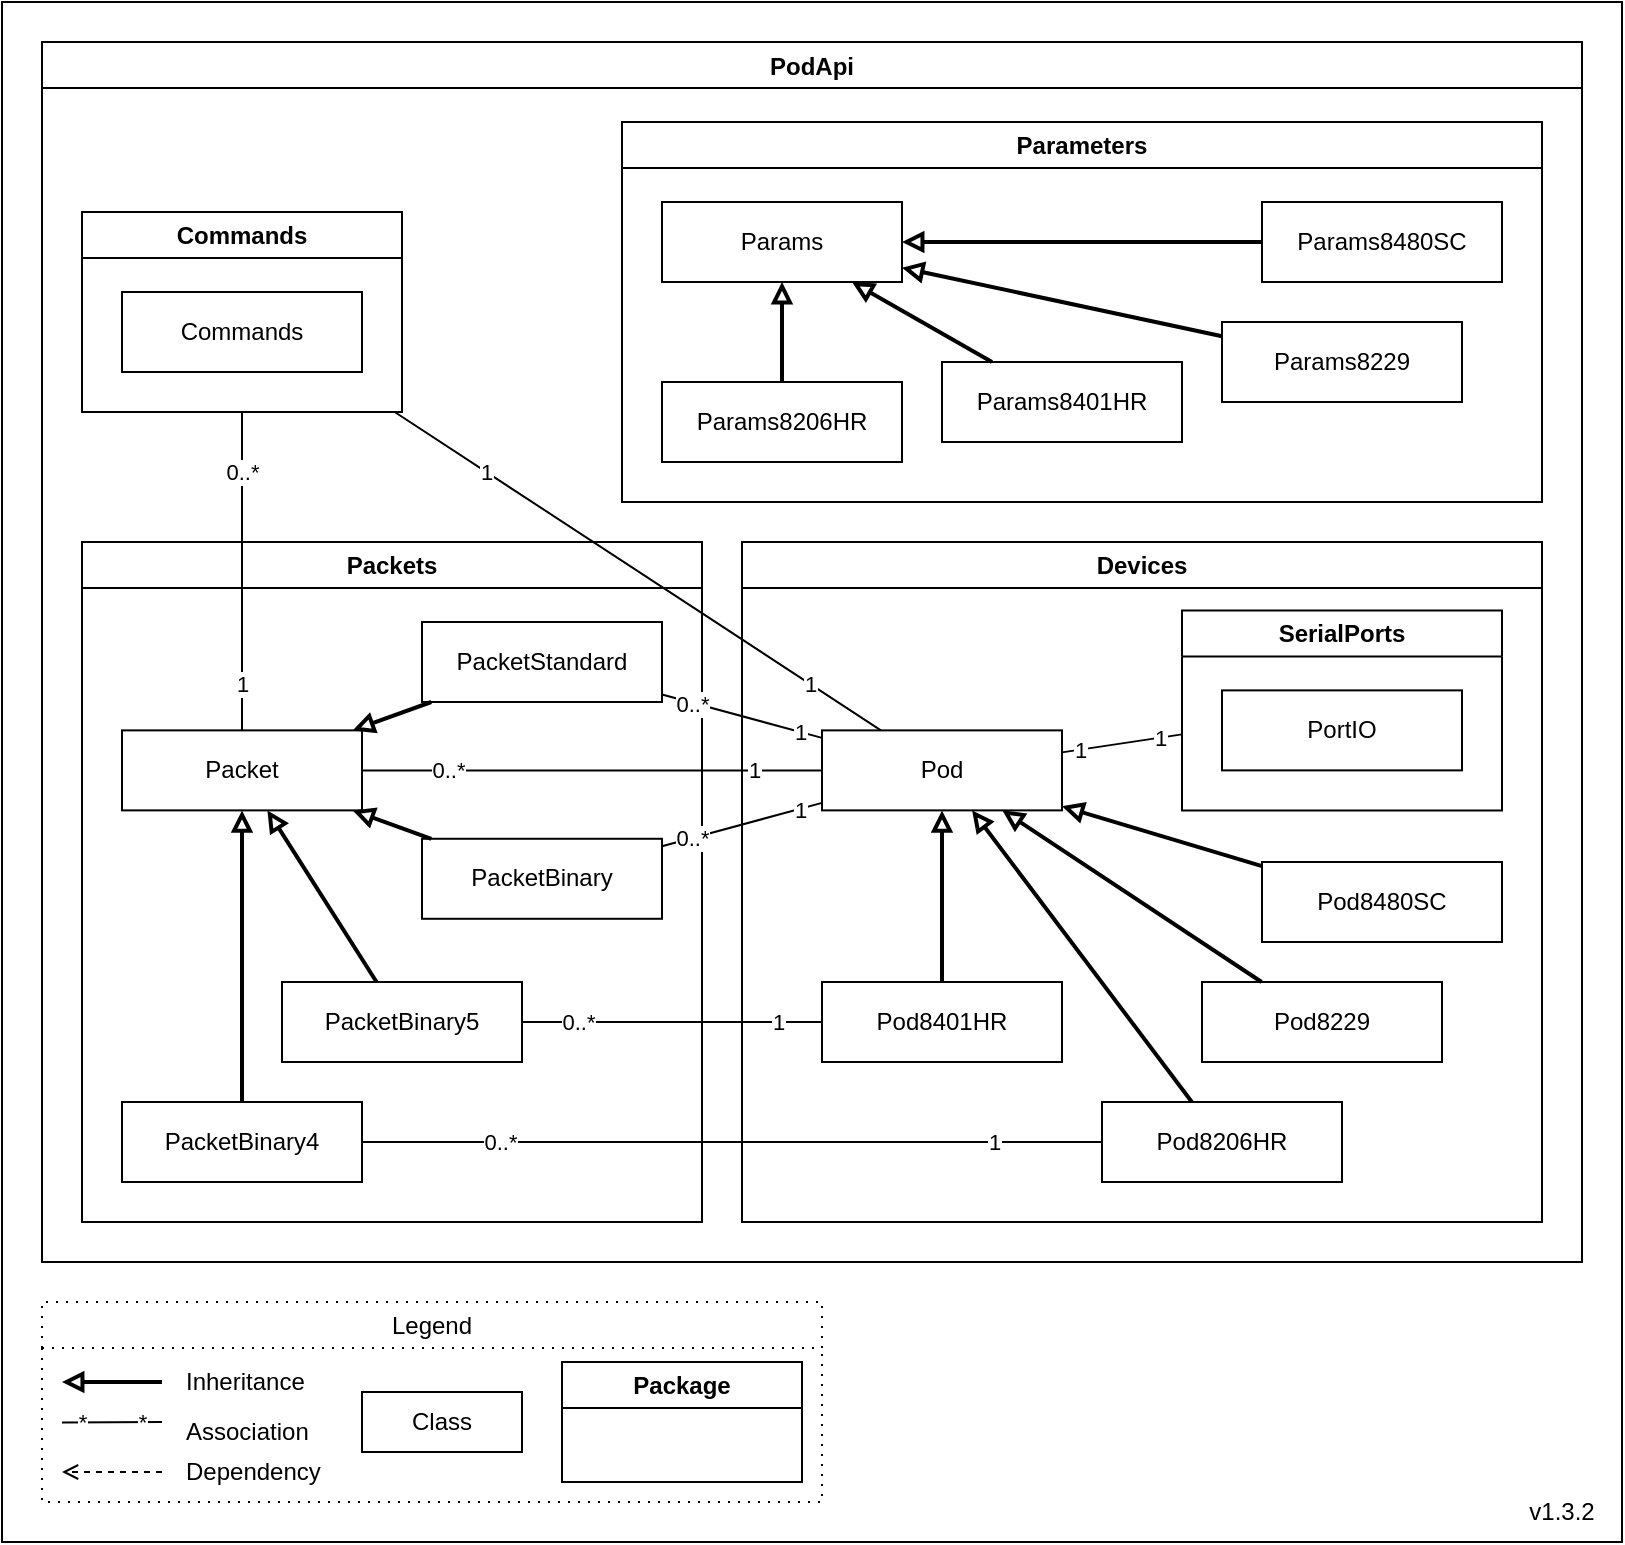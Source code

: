 <mxfile version="21.5.1" type="device">
  <diagram id="GMMU_4wCv8EB_56lTGJv" name="PodApi">
    <mxGraphModel dx="2508" dy="1920" grid="1" gridSize="10" guides="1" tooltips="1" connect="1" arrows="1" fold="1" page="1" pageScale="1" pageWidth="850" pageHeight="1100" math="0" shadow="0">
      <root>
        <mxCell id="0" />
        <mxCell id="1" parent="0" />
        <mxCell id="dpIC4NpXiSyp9hOxqpC6-1" value="" style="rounded=0;whiteSpace=wrap;html=1;" parent="1" vertex="1">
          <mxGeometry x="-830" y="-1090" width="810" height="770" as="geometry" />
        </mxCell>
        <mxCell id="dpIC4NpXiSyp9hOxqpC6-2" value="Legend" style="swimlane;whiteSpace=wrap;html=1;gradientColor=none;dashed=1;dashPattern=1 4;fontStyle=0" parent="1" vertex="1">
          <mxGeometry x="-810" y="-440" width="390" height="100" as="geometry" />
        </mxCell>
        <mxCell id="dpIC4NpXiSyp9hOxqpC6-3" value="Inheritance" style="text;html=1;strokeColor=none;fillColor=none;align=left;verticalAlign=middle;whiteSpace=wrap;rounded=0;fontStyle=0" parent="dpIC4NpXiSyp9hOxqpC6-2" vertex="1">
          <mxGeometry x="70" y="30" width="80" height="20" as="geometry" />
        </mxCell>
        <mxCell id="dpIC4NpXiSyp9hOxqpC6-4" value="" style="endArrow=block;html=1;endFill=0;strokeWidth=2;fontStyle=0" parent="dpIC4NpXiSyp9hOxqpC6-2" edge="1">
          <mxGeometry width="50" height="50" relative="1" as="geometry">
            <mxPoint x="60" y="40" as="sourcePoint" />
            <mxPoint x="10" y="40" as="targetPoint" />
          </mxGeometry>
        </mxCell>
        <mxCell id="dpIC4NpXiSyp9hOxqpC6-5" value="Association" style="text;html=1;strokeColor=none;fillColor=none;align=left;verticalAlign=middle;whiteSpace=wrap;rounded=0;fontStyle=0" parent="dpIC4NpXiSyp9hOxqpC6-2" vertex="1">
          <mxGeometry x="70" y="55" width="80" height="20" as="geometry" />
        </mxCell>
        <mxCell id="dpIC4NpXiSyp9hOxqpC6-6" value="" style="endArrow=none;html=1;endFill=0;fontStyle=0" parent="dpIC4NpXiSyp9hOxqpC6-2" edge="1">
          <mxGeometry width="50" height="50" relative="1" as="geometry">
            <mxPoint x="60" y="60" as="sourcePoint" />
            <mxPoint x="10" y="60.25" as="targetPoint" />
          </mxGeometry>
        </mxCell>
        <mxCell id="dpIC4NpXiSyp9hOxqpC6-7" value="*" style="edgeLabel;html=1;align=center;verticalAlign=middle;resizable=0;points=[];fontStyle=0" parent="dpIC4NpXiSyp9hOxqpC6-6" vertex="1" connectable="0">
          <mxGeometry x="0.627" relative="1" as="geometry">
            <mxPoint as="offset" />
          </mxGeometry>
        </mxCell>
        <mxCell id="dpIC4NpXiSyp9hOxqpC6-8" value="*&lt;br&gt;" style="edgeLabel;html=1;align=center;verticalAlign=middle;resizable=0;points=[];fontStyle=0" parent="dpIC4NpXiSyp9hOxqpC6-6" vertex="1" connectable="0">
          <mxGeometry x="-0.706" relative="1" as="geometry">
            <mxPoint x="-3" as="offset" />
          </mxGeometry>
        </mxCell>
        <mxCell id="dpIC4NpXiSyp9hOxqpC6-9" value="Class" style="rounded=0;whiteSpace=wrap;html=1;" parent="dpIC4NpXiSyp9hOxqpC6-2" vertex="1">
          <mxGeometry x="160" y="45" width="80" height="30" as="geometry" />
        </mxCell>
        <mxCell id="dpIC4NpXiSyp9hOxqpC6-10" value="Package" style="swimlane;whiteSpace=wrap;html=1;" parent="dpIC4NpXiSyp9hOxqpC6-2" vertex="1">
          <mxGeometry x="260" y="30" width="120" height="60" as="geometry" />
        </mxCell>
        <mxCell id="Z5jmpFovNBjSAP_nnQiA-1" value="" style="endArrow=open;html=1;endFill=0;dashed=1;fontStyle=0" parent="dpIC4NpXiSyp9hOxqpC6-2" edge="1">
          <mxGeometry width="50" height="50" relative="1" as="geometry">
            <mxPoint x="60" y="85" as="sourcePoint" />
            <mxPoint x="10" y="85" as="targetPoint" />
          </mxGeometry>
        </mxCell>
        <mxCell id="Z5jmpFovNBjSAP_nnQiA-2" value="Dependency" style="text;html=1;strokeColor=none;fillColor=none;align=left;verticalAlign=middle;whiteSpace=wrap;rounded=0;fontStyle=0" parent="dpIC4NpXiSyp9hOxqpC6-2" vertex="1">
          <mxGeometry x="70" y="75" width="80" height="20" as="geometry" />
        </mxCell>
        <mxCell id="dpIC4NpXiSyp9hOxqpC6-11" value="v1.3.2" style="text;html=1;strokeColor=none;fillColor=none;align=center;verticalAlign=middle;whiteSpace=wrap;rounded=0;fontStyle=0" parent="1" vertex="1">
          <mxGeometry x="-80" y="-350" width="60" height="30" as="geometry" />
        </mxCell>
        <mxCell id="dpIC4NpXiSyp9hOxqpC6-12" value="PodApi" style="swimlane;startSize=23;" parent="1" vertex="1">
          <mxGeometry x="-810" y="-1070" width="770" height="610" as="geometry" />
        </mxCell>
        <mxCell id="dpIC4NpXiSyp9hOxqpC6-13" value="Parameters" style="swimlane;whiteSpace=wrap;html=1;" parent="dpIC4NpXiSyp9hOxqpC6-12" vertex="1">
          <mxGeometry x="290" y="40" width="460" height="190" as="geometry" />
        </mxCell>
        <mxCell id="dpIC4NpXiSyp9hOxqpC6-14" value="&lt;span&gt;Params8206HR&lt;/span&gt;" style="rounded=0;whiteSpace=wrap;html=1;fontStyle=0" parent="dpIC4NpXiSyp9hOxqpC6-13" vertex="1">
          <mxGeometry x="20" y="130" width="120" height="40" as="geometry" />
        </mxCell>
        <mxCell id="dpIC4NpXiSyp9hOxqpC6-15" value="Params8401HR" style="rounded=0;whiteSpace=wrap;html=1;fontStyle=0" parent="dpIC4NpXiSyp9hOxqpC6-13" vertex="1">
          <mxGeometry x="160" y="120" width="120" height="40" as="geometry" />
        </mxCell>
        <mxCell id="dpIC4NpXiSyp9hOxqpC6-16" value="Params8229" style="rounded=0;whiteSpace=wrap;html=1;fontStyle=0" parent="dpIC4NpXiSyp9hOxqpC6-13" vertex="1">
          <mxGeometry x="300" y="100" width="120" height="40" as="geometry" />
        </mxCell>
        <mxCell id="dpIC4NpXiSyp9hOxqpC6-17" value="Params8480SC" style="rounded=0;whiteSpace=wrap;html=1;fontStyle=0" parent="dpIC4NpXiSyp9hOxqpC6-13" vertex="1">
          <mxGeometry x="320" y="40" width="120" height="40" as="geometry" />
        </mxCell>
        <mxCell id="dpIC4NpXiSyp9hOxqpC6-18" value="Params" style="rounded=0;whiteSpace=wrap;html=1;fontStyle=0" parent="dpIC4NpXiSyp9hOxqpC6-13" vertex="1">
          <mxGeometry x="20" y="40" width="120" height="40" as="geometry" />
        </mxCell>
        <mxCell id="dpIC4NpXiSyp9hOxqpC6-19" value="" style="endArrow=block;html=1;endFill=0;strokeWidth=2;fontStyle=0" parent="dpIC4NpXiSyp9hOxqpC6-13" source="dpIC4NpXiSyp9hOxqpC6-17" target="dpIC4NpXiSyp9hOxqpC6-18" edge="1">
          <mxGeometry width="50" height="50" relative="1" as="geometry">
            <mxPoint x="-730" y="-584.78" as="sourcePoint" />
            <mxPoint x="-784" y="-618.78" as="targetPoint" />
          </mxGeometry>
        </mxCell>
        <mxCell id="dpIC4NpXiSyp9hOxqpC6-20" value="" style="endArrow=block;html=1;endFill=0;strokeWidth=2;fontStyle=0" parent="dpIC4NpXiSyp9hOxqpC6-13" source="dpIC4NpXiSyp9hOxqpC6-14" target="dpIC4NpXiSyp9hOxqpC6-18" edge="1">
          <mxGeometry width="50" height="50" relative="1" as="geometry">
            <mxPoint x="-130" y="-973.78" as="sourcePoint" />
            <mxPoint x="-160" y="-973.78" as="targetPoint" />
          </mxGeometry>
        </mxCell>
        <mxCell id="dpIC4NpXiSyp9hOxqpC6-21" value="" style="endArrow=block;html=1;endFill=0;strokeWidth=2;fontStyle=0" parent="dpIC4NpXiSyp9hOxqpC6-13" source="dpIC4NpXiSyp9hOxqpC6-15" target="dpIC4NpXiSyp9hOxqpC6-18" edge="1">
          <mxGeometry width="50" height="50" relative="1" as="geometry">
            <mxPoint x="-940" y="-518.78" as="sourcePoint" />
            <mxPoint x="-1020" y="-524.78" as="targetPoint" />
          </mxGeometry>
        </mxCell>
        <mxCell id="dpIC4NpXiSyp9hOxqpC6-22" value="" style="endArrow=block;html=1;endFill=0;strokeWidth=2;fontStyle=0" parent="dpIC4NpXiSyp9hOxqpC6-13" source="dpIC4NpXiSyp9hOxqpC6-16" target="dpIC4NpXiSyp9hOxqpC6-18" edge="1">
          <mxGeometry width="50" height="50" relative="1" as="geometry">
            <mxPoint x="-910" y="-871.78" as="sourcePoint" />
            <mxPoint x="-942" y="-855.78" as="targetPoint" />
          </mxGeometry>
        </mxCell>
        <mxCell id="dpIC4NpXiSyp9hOxqpC6-23" value="Commands" style="swimlane;whiteSpace=wrap;html=1;" parent="dpIC4NpXiSyp9hOxqpC6-12" vertex="1">
          <mxGeometry x="20" y="85" width="160" height="100" as="geometry" />
        </mxCell>
        <mxCell id="dpIC4NpXiSyp9hOxqpC6-24" value="Commands" style="rounded=0;whiteSpace=wrap;html=1;fontStyle=0" parent="dpIC4NpXiSyp9hOxqpC6-23" vertex="1">
          <mxGeometry x="20" y="40" width="120" height="40" as="geometry" />
        </mxCell>
        <mxCell id="dpIC4NpXiSyp9hOxqpC6-25" value="Packets" style="swimlane;whiteSpace=wrap;html=1;" parent="dpIC4NpXiSyp9hOxqpC6-12" vertex="1">
          <mxGeometry x="20" y="250" width="310" height="340" as="geometry">
            <mxRectangle x="20" y="250" width="90" height="30" as="alternateBounds" />
          </mxGeometry>
        </mxCell>
        <mxCell id="dpIC4NpXiSyp9hOxqpC6-26" value="Packet" style="rounded=0;whiteSpace=wrap;html=1;fontStyle=0" parent="dpIC4NpXiSyp9hOxqpC6-25" vertex="1">
          <mxGeometry x="20" y="94.19" width="120" height="40" as="geometry" />
        </mxCell>
        <mxCell id="dpIC4NpXiSyp9hOxqpC6-27" value="&lt;span&gt;PacketStandard&lt;/span&gt;" style="rounded=0;whiteSpace=wrap;html=1;fontStyle=0" parent="dpIC4NpXiSyp9hOxqpC6-25" vertex="1">
          <mxGeometry x="170" y="40" width="120" height="40" as="geometry" />
        </mxCell>
        <mxCell id="dpIC4NpXiSyp9hOxqpC6-28" value="" style="endArrow=block;html=1;endFill=0;strokeWidth=2;fontStyle=0" parent="dpIC4NpXiSyp9hOxqpC6-25" source="dpIC4NpXiSyp9hOxqpC6-27" target="dpIC4NpXiSyp9hOxqpC6-26" edge="1">
          <mxGeometry width="50" height="50" relative="1" as="geometry">
            <mxPoint x="-411.71" y="48.83" as="sourcePoint" />
            <mxPoint x="-461.71" y="48.83" as="targetPoint" />
          </mxGeometry>
        </mxCell>
        <mxCell id="dpIC4NpXiSyp9hOxqpC6-29" value="PacketBinary" style="rounded=0;whiteSpace=wrap;html=1;fontStyle=0" parent="dpIC4NpXiSyp9hOxqpC6-25" vertex="1">
          <mxGeometry x="170" y="148.39" width="120" height="40" as="geometry" />
        </mxCell>
        <mxCell id="dpIC4NpXiSyp9hOxqpC6-30" value="" style="endArrow=block;html=1;endFill=0;strokeWidth=2;fontStyle=0" parent="dpIC4NpXiSyp9hOxqpC6-25" source="dpIC4NpXiSyp9hOxqpC6-29" target="dpIC4NpXiSyp9hOxqpC6-26" edge="1">
          <mxGeometry width="50" height="50" relative="1" as="geometry">
            <mxPoint x="-316.71" y="358.83" as="sourcePoint" />
            <mxPoint x="-316.71" y="322.83" as="targetPoint" />
          </mxGeometry>
        </mxCell>
        <mxCell id="dpIC4NpXiSyp9hOxqpC6-31" value="&lt;span&gt;PacketBinary5&lt;/span&gt;" style="rounded=0;whiteSpace=wrap;html=1;fontStyle=0" parent="dpIC4NpXiSyp9hOxqpC6-25" vertex="1">
          <mxGeometry x="100.0" y="220" width="120" height="40" as="geometry" />
        </mxCell>
        <mxCell id="dpIC4NpXiSyp9hOxqpC6-32" value="" style="endArrow=block;html=1;endFill=0;strokeWidth=2;fontStyle=0" parent="dpIC4NpXiSyp9hOxqpC6-25" source="dpIC4NpXiSyp9hOxqpC6-31" target="dpIC4NpXiSyp9hOxqpC6-26" edge="1">
          <mxGeometry width="50" height="50" relative="1" as="geometry">
            <mxPoint x="-85.71" y="384.83" as="sourcePoint" />
            <mxPoint x="-211.71" y="322.83" as="targetPoint" />
          </mxGeometry>
        </mxCell>
        <mxCell id="dpIC4NpXiSyp9hOxqpC6-33" value="&lt;span&gt;PacketBinary4&lt;/span&gt;" style="rounded=0;whiteSpace=wrap;html=1;fontStyle=0" parent="dpIC4NpXiSyp9hOxqpC6-25" vertex="1">
          <mxGeometry x="20.0" y="280" width="120" height="40" as="geometry" />
        </mxCell>
        <mxCell id="dpIC4NpXiSyp9hOxqpC6-34" value="" style="endArrow=block;html=1;endFill=0;strokeWidth=2;fontStyle=0" parent="dpIC4NpXiSyp9hOxqpC6-25" source="dpIC4NpXiSyp9hOxqpC6-33" target="dpIC4NpXiSyp9hOxqpC6-26" edge="1">
          <mxGeometry width="50" height="50" relative="1" as="geometry">
            <mxPoint x="-122.71" y="358.83" as="sourcePoint" />
            <mxPoint x="-201.71" y="322.83" as="targetPoint" />
          </mxGeometry>
        </mxCell>
        <mxCell id="dpIC4NpXiSyp9hOxqpC6-35" value="Devices" style="swimlane;whiteSpace=wrap;html=1;" parent="dpIC4NpXiSyp9hOxqpC6-12" vertex="1">
          <mxGeometry x="350" y="250" width="400" height="340" as="geometry" />
        </mxCell>
        <mxCell id="dpIC4NpXiSyp9hOxqpC6-36" value="Pod" style="rounded=0;whiteSpace=wrap;html=1;fontStyle=0" parent="dpIC4NpXiSyp9hOxqpC6-35" vertex="1">
          <mxGeometry x="40" y="94.19" width="120" height="40" as="geometry" />
        </mxCell>
        <mxCell id="dpIC4NpXiSyp9hOxqpC6-37" value="&lt;span&gt;Pod8401HR&lt;/span&gt;" style="rounded=0;whiteSpace=wrap;html=1;fontStyle=0" parent="dpIC4NpXiSyp9hOxqpC6-35" vertex="1">
          <mxGeometry x="40.0" y="220.0" width="120" height="40" as="geometry" />
        </mxCell>
        <mxCell id="dpIC4NpXiSyp9hOxqpC6-38" value="" style="endArrow=block;html=1;endFill=0;strokeWidth=2;fontStyle=0" parent="dpIC4NpXiSyp9hOxqpC6-35" source="dpIC4NpXiSyp9hOxqpC6-37" target="dpIC4NpXiSyp9hOxqpC6-36" edge="1">
          <mxGeometry width="50" height="50" relative="1" as="geometry">
            <mxPoint x="81.29" y="-993.32" as="sourcePoint" />
            <mxPoint x="1.29" y="-990.32" as="targetPoint" />
          </mxGeometry>
        </mxCell>
        <mxCell id="dpIC4NpXiSyp9hOxqpC6-39" value="Pod&lt;span&gt;8206HR&lt;/span&gt;" style="rounded=0;whiteSpace=wrap;html=1;fontStyle=0" parent="dpIC4NpXiSyp9hOxqpC6-35" vertex="1">
          <mxGeometry x="180" y="280.0" width="120" height="40" as="geometry" />
        </mxCell>
        <mxCell id="dpIC4NpXiSyp9hOxqpC6-40" value="" style="endArrow=block;html=1;endFill=0;strokeWidth=2;fontStyle=0" parent="dpIC4NpXiSyp9hOxqpC6-35" source="dpIC4NpXiSyp9hOxqpC6-39" target="dpIC4NpXiSyp9hOxqpC6-36" edge="1">
          <mxGeometry width="50" height="50" relative="1" as="geometry">
            <mxPoint x="801.29" y="-1113.32" as="sourcePoint" />
            <mxPoint x="771.29" y="-1113.32" as="targetPoint" />
          </mxGeometry>
        </mxCell>
        <mxCell id="dpIC4NpXiSyp9hOxqpC6-41" value="Pod8229" style="rounded=0;whiteSpace=wrap;html=1;fontStyle=0" parent="dpIC4NpXiSyp9hOxqpC6-35" vertex="1">
          <mxGeometry x="230" y="220.0" width="120" height="40" as="geometry" />
        </mxCell>
        <mxCell id="dpIC4NpXiSyp9hOxqpC6-42" value="" style="endArrow=block;html=1;endFill=0;strokeWidth=2;fontStyle=0" parent="dpIC4NpXiSyp9hOxqpC6-35" source="dpIC4NpXiSyp9hOxqpC6-41" target="dpIC4NpXiSyp9hOxqpC6-36" edge="1">
          <mxGeometry width="50" height="50" relative="1" as="geometry">
            <mxPoint x="49.29" y="-892.32" as="sourcePoint" />
            <mxPoint x="-8.71" y="-881.32" as="targetPoint" />
          </mxGeometry>
        </mxCell>
        <mxCell id="dpIC4NpXiSyp9hOxqpC6-43" value="Pod&lt;span&gt;8480SC&lt;/span&gt;" style="rounded=0;whiteSpace=wrap;html=1;fontStyle=0" parent="dpIC4NpXiSyp9hOxqpC6-35" vertex="1">
          <mxGeometry x="260" y="160" width="120" height="40" as="geometry" />
        </mxCell>
        <mxCell id="dpIC4NpXiSyp9hOxqpC6-44" value="" style="endArrow=block;html=1;endFill=0;strokeWidth=2;fontStyle=0" parent="dpIC4NpXiSyp9hOxqpC6-35" source="dpIC4NpXiSyp9hOxqpC6-43" target="dpIC4NpXiSyp9hOxqpC6-36" edge="1">
          <mxGeometry width="50" height="50" relative="1" as="geometry">
            <mxPoint x="70.29" y="-533.32" as="sourcePoint" />
            <mxPoint x="-72.71" y="-879.32" as="targetPoint" />
          </mxGeometry>
        </mxCell>
        <mxCell id="dpIC4NpXiSyp9hOxqpC6-45" value="SerialPorts" style="swimlane;whiteSpace=wrap;html=1;" parent="dpIC4NpXiSyp9hOxqpC6-35" vertex="1">
          <mxGeometry x="220" y="34.19" width="160" height="100" as="geometry" />
        </mxCell>
        <mxCell id="dpIC4NpXiSyp9hOxqpC6-46" value="PortIO" style="rounded=0;whiteSpace=wrap;html=1;fontStyle=0" parent="dpIC4NpXiSyp9hOxqpC6-45" vertex="1">
          <mxGeometry x="20" y="40" width="120" height="40" as="geometry" />
        </mxCell>
        <mxCell id="dpIC4NpXiSyp9hOxqpC6-47" value="" style="endArrow=none;html=1;endFill=0;fontStyle=0" parent="dpIC4NpXiSyp9hOxqpC6-35" source="dpIC4NpXiSyp9hOxqpC6-36" target="dpIC4NpXiSyp9hOxqpC6-45" edge="1">
          <mxGeometry width="50" height="50" relative="1" as="geometry">
            <mxPoint x="-158" y="211.72" as="sourcePoint" />
            <mxPoint x="-221" y="188.72" as="targetPoint" />
          </mxGeometry>
        </mxCell>
        <mxCell id="dpIC4NpXiSyp9hOxqpC6-48" value="1" style="edgeLabel;html=1;align=center;verticalAlign=middle;resizable=0;points=[];fontStyle=0" parent="dpIC4NpXiSyp9hOxqpC6-47" vertex="1" connectable="0">
          <mxGeometry x="0.627" relative="1" as="geometry">
            <mxPoint as="offset" />
          </mxGeometry>
        </mxCell>
        <mxCell id="dpIC4NpXiSyp9hOxqpC6-49" value="1" style="edgeLabel;html=1;align=center;verticalAlign=middle;resizable=0;points=[];fontStyle=0" parent="dpIC4NpXiSyp9hOxqpC6-47" vertex="1" connectable="0">
          <mxGeometry x="-0.706" relative="1" as="geometry">
            <mxPoint as="offset" />
          </mxGeometry>
        </mxCell>
        <mxCell id="dpIC4NpXiSyp9hOxqpC6-50" value="" style="endArrow=none;html=1;endFill=0;fontStyle=0" parent="dpIC4NpXiSyp9hOxqpC6-12" source="dpIC4NpXiSyp9hOxqpC6-36" target="dpIC4NpXiSyp9hOxqpC6-23" edge="1">
          <mxGeometry width="50" height="50" relative="1" as="geometry">
            <mxPoint x="1312" y="248.72" as="sourcePoint" />
            <mxPoint x="1282" y="248.72" as="targetPoint" />
          </mxGeometry>
        </mxCell>
        <mxCell id="dpIC4NpXiSyp9hOxqpC6-51" value="1" style="edgeLabel;html=1;align=center;verticalAlign=middle;resizable=0;points=[];fontStyle=0" parent="dpIC4NpXiSyp9hOxqpC6-50" vertex="1" connectable="0">
          <mxGeometry x="0.627" relative="1" as="geometry">
            <mxPoint as="offset" />
          </mxGeometry>
        </mxCell>
        <mxCell id="dpIC4NpXiSyp9hOxqpC6-52" value="1" style="edgeLabel;html=1;align=center;verticalAlign=middle;resizable=0;points=[];fontStyle=0" parent="dpIC4NpXiSyp9hOxqpC6-50" vertex="1" connectable="0">
          <mxGeometry x="-0.706" relative="1" as="geometry">
            <mxPoint as="offset" />
          </mxGeometry>
        </mxCell>
        <mxCell id="dpIC4NpXiSyp9hOxqpC6-53" value="" style="endArrow=none;html=1;endFill=0;fontStyle=4" parent="dpIC4NpXiSyp9hOxqpC6-12" source="dpIC4NpXiSyp9hOxqpC6-36" target="dpIC4NpXiSyp9hOxqpC6-26" edge="1">
          <mxGeometry width="50" height="50" relative="1" as="geometry">
            <mxPoint x="921" y="254.22" as="sourcePoint" />
            <mxPoint x="827" y="347.22" as="targetPoint" />
          </mxGeometry>
        </mxCell>
        <mxCell id="dpIC4NpXiSyp9hOxqpC6-54" value="0..*" style="edgeLabel;html=1;align=center;verticalAlign=middle;resizable=0;points=[];fontStyle=0" parent="dpIC4NpXiSyp9hOxqpC6-53" vertex="1" connectable="0">
          <mxGeometry x="0.627" relative="1" as="geometry">
            <mxPoint as="offset" />
          </mxGeometry>
        </mxCell>
        <mxCell id="dpIC4NpXiSyp9hOxqpC6-55" value="1" style="edgeLabel;html=1;align=center;verticalAlign=middle;resizable=0;points=[];fontStyle=0" parent="dpIC4NpXiSyp9hOxqpC6-53" vertex="1" connectable="0">
          <mxGeometry x="-0.706" relative="1" as="geometry">
            <mxPoint as="offset" />
          </mxGeometry>
        </mxCell>
        <mxCell id="dpIC4NpXiSyp9hOxqpC6-56" value="" style="endArrow=none;html=1;endFill=0;fontStyle=0" parent="dpIC4NpXiSyp9hOxqpC6-12" source="dpIC4NpXiSyp9hOxqpC6-36" target="dpIC4NpXiSyp9hOxqpC6-27" edge="1">
          <mxGeometry width="50" height="50" relative="1" as="geometry">
            <mxPoint x="83" y="464.22" as="sourcePoint" />
            <mxPoint x="-206" y="671.22" as="targetPoint" />
          </mxGeometry>
        </mxCell>
        <mxCell id="dpIC4NpXiSyp9hOxqpC6-57" value="0..*" style="edgeLabel;html=1;align=center;verticalAlign=middle;resizable=0;points=[];fontStyle=0" parent="dpIC4NpXiSyp9hOxqpC6-56" vertex="1" connectable="0">
          <mxGeometry x="0.627" relative="1" as="geometry">
            <mxPoint as="offset" />
          </mxGeometry>
        </mxCell>
        <mxCell id="dpIC4NpXiSyp9hOxqpC6-58" value="1" style="edgeLabel;html=1;align=center;verticalAlign=middle;resizable=0;points=[];fontStyle=0" parent="dpIC4NpXiSyp9hOxqpC6-56" vertex="1" connectable="0">
          <mxGeometry x="-0.706" relative="1" as="geometry">
            <mxPoint as="offset" />
          </mxGeometry>
        </mxCell>
        <mxCell id="dpIC4NpXiSyp9hOxqpC6-59" value="" style="endArrow=none;html=1;endFill=0;fontStyle=0" parent="dpIC4NpXiSyp9hOxqpC6-12" source="dpIC4NpXiSyp9hOxqpC6-36" target="dpIC4NpXiSyp9hOxqpC6-29" edge="1">
          <mxGeometry width="50" height="50" relative="1" as="geometry">
            <mxPoint x="83" y="464.22" as="sourcePoint" />
            <mxPoint x="-206" y="671.22" as="targetPoint" />
          </mxGeometry>
        </mxCell>
        <mxCell id="dpIC4NpXiSyp9hOxqpC6-60" value="0..*" style="edgeLabel;html=1;align=center;verticalAlign=middle;resizable=0;points=[];fontStyle=0" parent="dpIC4NpXiSyp9hOxqpC6-59" vertex="1" connectable="0">
          <mxGeometry x="0.627" relative="1" as="geometry">
            <mxPoint as="offset" />
          </mxGeometry>
        </mxCell>
        <mxCell id="dpIC4NpXiSyp9hOxqpC6-61" value="1" style="edgeLabel;html=1;align=center;verticalAlign=middle;resizable=0;points=[];fontStyle=0" parent="dpIC4NpXiSyp9hOxqpC6-59" vertex="1" connectable="0">
          <mxGeometry x="-0.706" relative="1" as="geometry">
            <mxPoint as="offset" />
          </mxGeometry>
        </mxCell>
        <mxCell id="dpIC4NpXiSyp9hOxqpC6-62" value="" style="endArrow=none;html=1;endFill=0;fontStyle=0" parent="dpIC4NpXiSyp9hOxqpC6-12" source="dpIC4NpXiSyp9hOxqpC6-39" target="dpIC4NpXiSyp9hOxqpC6-33" edge="1">
          <mxGeometry width="50" height="50" relative="1" as="geometry">
            <mxPoint x="467" y="94.22" as="sourcePoint" />
            <mxPoint x="-523" y="258.22" as="targetPoint" />
          </mxGeometry>
        </mxCell>
        <mxCell id="dpIC4NpXiSyp9hOxqpC6-63" value="0..*" style="edgeLabel;html=1;align=center;verticalAlign=middle;resizable=0;points=[];fontStyle=0" parent="dpIC4NpXiSyp9hOxqpC6-62" vertex="1" connectable="0">
          <mxGeometry x="0.627" relative="1" as="geometry">
            <mxPoint as="offset" />
          </mxGeometry>
        </mxCell>
        <mxCell id="dpIC4NpXiSyp9hOxqpC6-64" value="1" style="edgeLabel;html=1;align=center;verticalAlign=middle;resizable=0;points=[];fontStyle=0" parent="dpIC4NpXiSyp9hOxqpC6-62" vertex="1" connectable="0">
          <mxGeometry x="-0.706" relative="1" as="geometry">
            <mxPoint as="offset" />
          </mxGeometry>
        </mxCell>
        <mxCell id="dpIC4NpXiSyp9hOxqpC6-65" value="" style="endArrow=none;html=1;endFill=0;fontStyle=0" parent="dpIC4NpXiSyp9hOxqpC6-12" source="dpIC4NpXiSyp9hOxqpC6-37" target="dpIC4NpXiSyp9hOxqpC6-31" edge="1">
          <mxGeometry width="50" height="50" relative="1" as="geometry">
            <mxPoint x="477" y="245.22" as="sourcePoint" />
            <mxPoint x="-363" y="489.22" as="targetPoint" />
          </mxGeometry>
        </mxCell>
        <mxCell id="dpIC4NpXiSyp9hOxqpC6-66" value="0..*" style="edgeLabel;html=1;align=center;verticalAlign=middle;resizable=0;points=[];fontStyle=0" parent="dpIC4NpXiSyp9hOxqpC6-65" vertex="1" connectable="0">
          <mxGeometry x="0.627" relative="1" as="geometry">
            <mxPoint as="offset" />
          </mxGeometry>
        </mxCell>
        <mxCell id="dpIC4NpXiSyp9hOxqpC6-67" value="1" style="edgeLabel;html=1;align=center;verticalAlign=middle;resizable=0;points=[];fontStyle=0" parent="dpIC4NpXiSyp9hOxqpC6-65" vertex="1" connectable="0">
          <mxGeometry x="-0.706" relative="1" as="geometry">
            <mxPoint as="offset" />
          </mxGeometry>
        </mxCell>
        <mxCell id="dpIC4NpXiSyp9hOxqpC6-68" value="" style="endArrow=none;html=1;endFill=0;fontStyle=0" parent="dpIC4NpXiSyp9hOxqpC6-12" source="dpIC4NpXiSyp9hOxqpC6-26" target="dpIC4NpXiSyp9hOxqpC6-23" edge="1">
          <mxGeometry width="50" height="50" relative="1" as="geometry">
            <mxPoint x="462.29" y="228.22" as="sourcePoint" />
            <mxPoint x="87.29" y="503.22" as="targetPoint" />
          </mxGeometry>
        </mxCell>
        <mxCell id="dpIC4NpXiSyp9hOxqpC6-69" value="0..*" style="edgeLabel;html=1;align=center;verticalAlign=middle;resizable=0;points=[];fontStyle=0" parent="dpIC4NpXiSyp9hOxqpC6-68" vertex="1" connectable="0">
          <mxGeometry x="0.627" relative="1" as="geometry">
            <mxPoint as="offset" />
          </mxGeometry>
        </mxCell>
        <mxCell id="dpIC4NpXiSyp9hOxqpC6-70" value="1" style="edgeLabel;html=1;align=center;verticalAlign=middle;resizable=0;points=[];fontStyle=0" parent="dpIC4NpXiSyp9hOxqpC6-68" vertex="1" connectable="0">
          <mxGeometry x="-0.706" relative="1" as="geometry">
            <mxPoint as="offset" />
          </mxGeometry>
        </mxCell>
      </root>
    </mxGraphModel>
  </diagram>
</mxfile>
